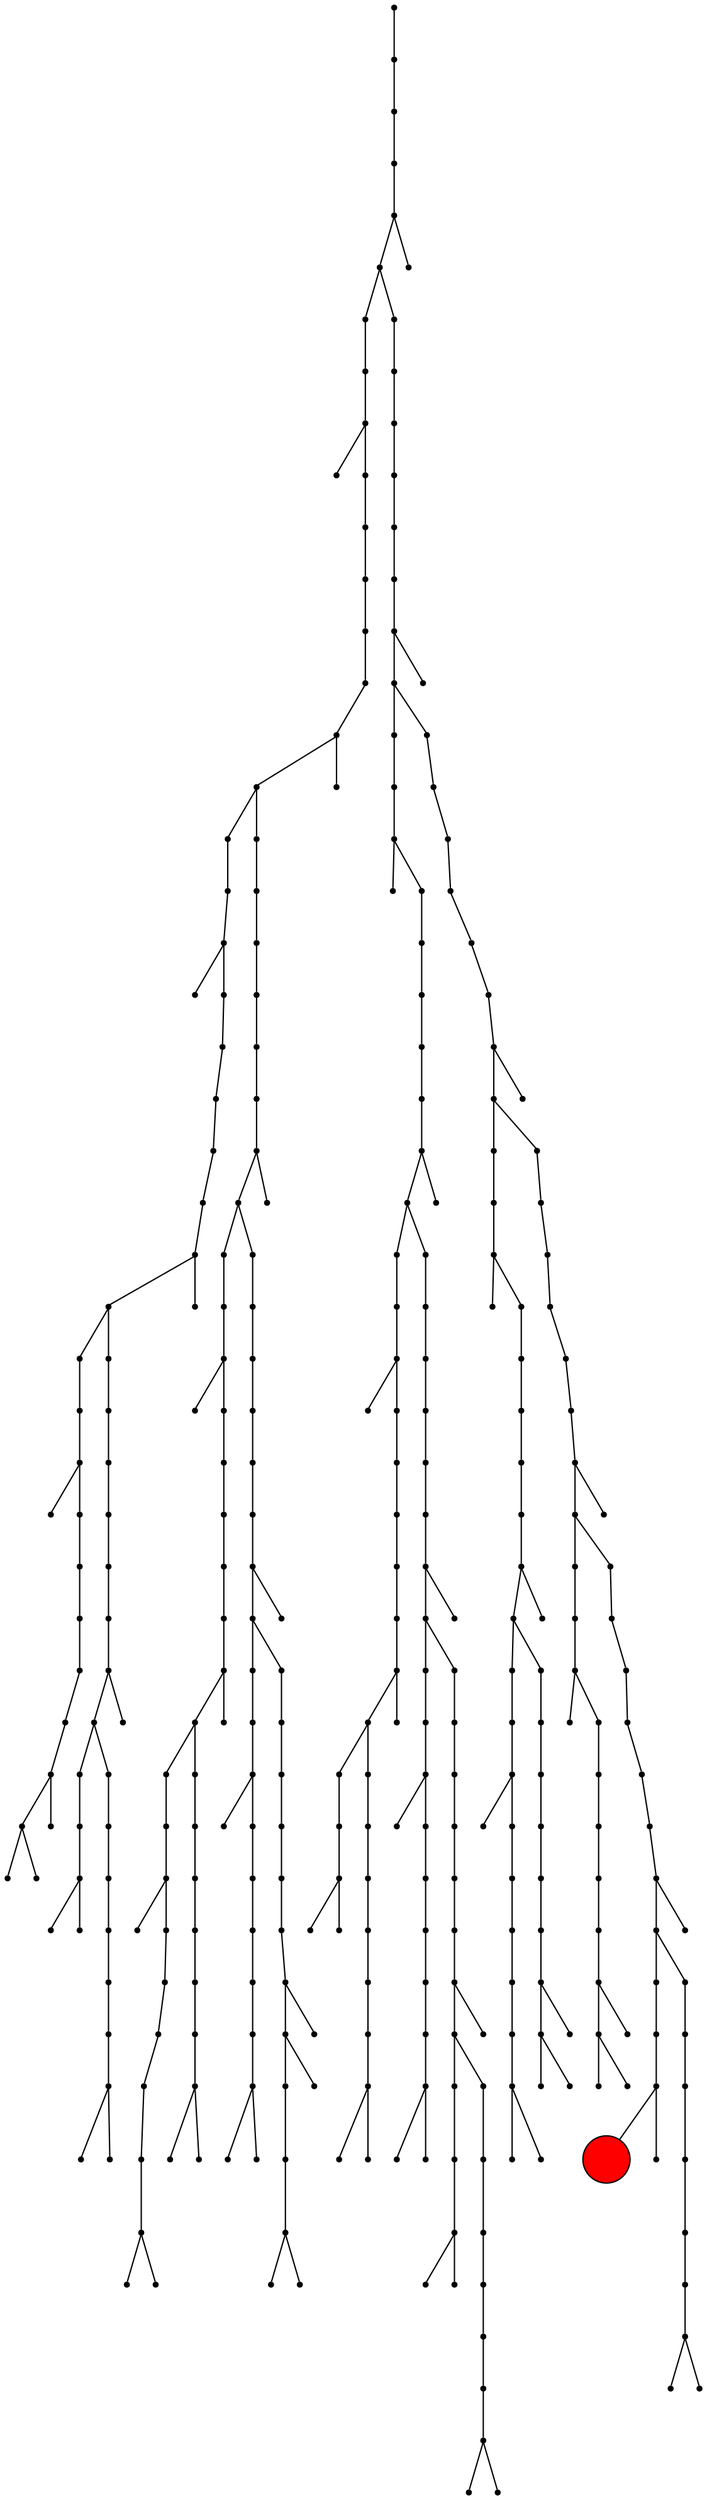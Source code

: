 graph{
node[shape=point]
0 -- 1
1 -- 2
2 -- 3
3 -- 4
4 -- 5
4 -- 6
5 -- 7
5 -- 8
8 -- 9
9 -- 10
10 -- 11
11 -- 12
12 -- 13
13 -- 14
14 -- 15
14 -- 16
7 -- 17
17 -- 18
18 -- 19
18 -- 20
20 -- 21
21 -- 22
22 -- 23
23 -- 24
24 -- 25
25 -- 26
25 -- 27
15 -- 28
15 -- 29
26 -- 30
26 -- 31
29 -- 32
32 -- 33
33 -- 34
34 -- 35
35 -- 36
36 -- 37
37 -- 38
37 -- 39
28 -- 40
40 -- 41
41 -- 42
41 -- 43
38 -- 44
38 -- 45
43 -- 46
46 -- 47
47 -- 48
48 -- 49
49 -- 50
50 -- 51
50 -- 52
31 -- 53
53 -- 54
54 -- 55
55 -- 56
56 -- 57
57 -- 58
58 -- 59
58 -- 60
30 -- 61
61 -- 62
62 -- 63
62 -- 64
59 -- 65
59 -- 66
51 -- 67
51 -- 68
45 -- 69
69 -- 70
70 -- 71
71 -- 72
72 -- 73
73 -- 74
74 -- 75
74 -- 76
64 -- 77
77 -- 78
78 -- 79
79 -- 80
80 -- 81
81 -- 82
81 -- 83
44 -- 84
84 -- 85
85 -- 86
85 -- 87
87 -- 88
88 -- 89
89 -- 90
90 -- 91
91 -- 92
92 -- 93
92 -- 94
67 -- 95
95 -- 96
96 -- 97
96 -- 98
66 -- 99
99 -- 100
100 -- 101
101 -- 102
102 -- 103
103 -- 104
104 -- 105
104 -- 106
82 -- 107
82 -- 108
68 -- 109
109 -- 110
110 -- 111
111 -- 112
112 -- 113
113 -- 114
114 -- 115
114 -- 116
75 -- 117
75 -- 118
65 -- 119
119 -- 120
120 -- 121
120 -- 122
117 -- 123
123 -- 124
124 -- 125
124 -- 126
122 -- 127
127 -- 128
128 -- 129
129 -- 130
130 -- 131
131 -- 132
131 -- 133
93 -- 134
93 -- 135
98 -- 136
136 -- 137
137 -- 138
138 -- 139
139 -- 140
140 -- 141
140 -- 142
105 -- 143
105 -- 144
107 -- 145
145 -- 146
146 -- 147
146 -- 148
118 -- 149
149 -- 150
150 -- 151
151 -- 152
152 -- 153
153 -- 154
154 -- 155
154 -- 156
108 -- 157
157 -- 158
158 -- 159
159 -- 160
160 -- 161
161 -- 162
162 -- 163
162 -- 164
115 -- 165
115 -- 166
165 -- 167
167 -- 168
168 -- 169
168 -- 170
163 -- 171
163 -- 172
132 -- 173
132 -- 174
126 -- 175
175 -- 176
176 -- 177
177 -- 178
178 -- 179
179 -- 180
179 -- 181
155 -- 182
155 -- 183
135 -- 184
184 -- 185
185 -- 186
186 -- 187
187 -- 188
188 -- 189
189 -- 190
189 -- 191
134 -- 192
192 -- 193
193 -- 194
193 -- 195
166 -- 196
196 -- 197
197 -- 198
198 -- 199
199 -- 200
200 -- 201
201 -- 202
201 -- 203
144 -- 204
204 -- 205
205 -- 206
206 -- 207
207 -- 208
208 -- 209
209 -- 210
209 -- 211
148 -- 212
212 -- 213
213 -- 214
214 -- 215
215 -- 216
216 -- 217
216 -- 218
141 -- 219
141 -- 220
143 -- 221
221 -- 222
222 -- 223
222 -- 224
220 -- 225
225 -- 226
226 -- 227
227 -- 228
228 -- 229
229 -- 230
230 -- 231
230 -- 232
224 -- 233
233 -- 234
234 -- 235
235 -- 236
236 -- 237
237 -- 238
237 -- 239
173 -- 240
240 -- 241
241 -- 242
241 -- 243
171 -- 244
244 -- 245
245 -- 246
245 -- 247
170 -- 248
248 -- 249
249 -- 250
250 -- 251
251 -- 252
252 -- 253
252 -- 254
172 -- 255
255 -- 256
256 -- 257
257 -- 258
258 -- 259
259 -- 260
260 -- 261
260 -- 262
174 -- 263
263 -- 264
264 -- 265
265 -- 266
266 -- 267
267 -- 268
268 -- 269
268 -- 270
190 -- 271
190 -- 272
182 -- 273
273 -- 274
274 -- 275
274 -- 276
180 -- 277
180 -- 278
210 -- 279
210 -- 280
183 -- 281
281 -- 282
282 -- 283
283 -- 284
284 -- 285
285 -- 286
286 -- 287
286 -- 288
219 -- 289
289 -- 290
290 -- 291
290 -- 292
217 -- 293
217 -- 294
195 -- 295
295 -- 296
296 -- 297
297 -- 298
298 -- 299
299 -- 300
299 -- 301
202 -- 302
202 -- 303
303 -- 304
304 -- 305
305 -- 306
306 -- 307
307 -- 308
308 -- 309
309 -- 310
309 -- 311
302 -- 312
312 -- 313
313 -- 314
313 -- 315
243 -- 316
316 -- 317
317 -- 318
318 -- 319
319 -- 320
320 -- 321
320 -- 322
279 -- 323
323 -- 324
324 -- 325
324 -- 326
275[fillcolor=red; width=0.5]
}
